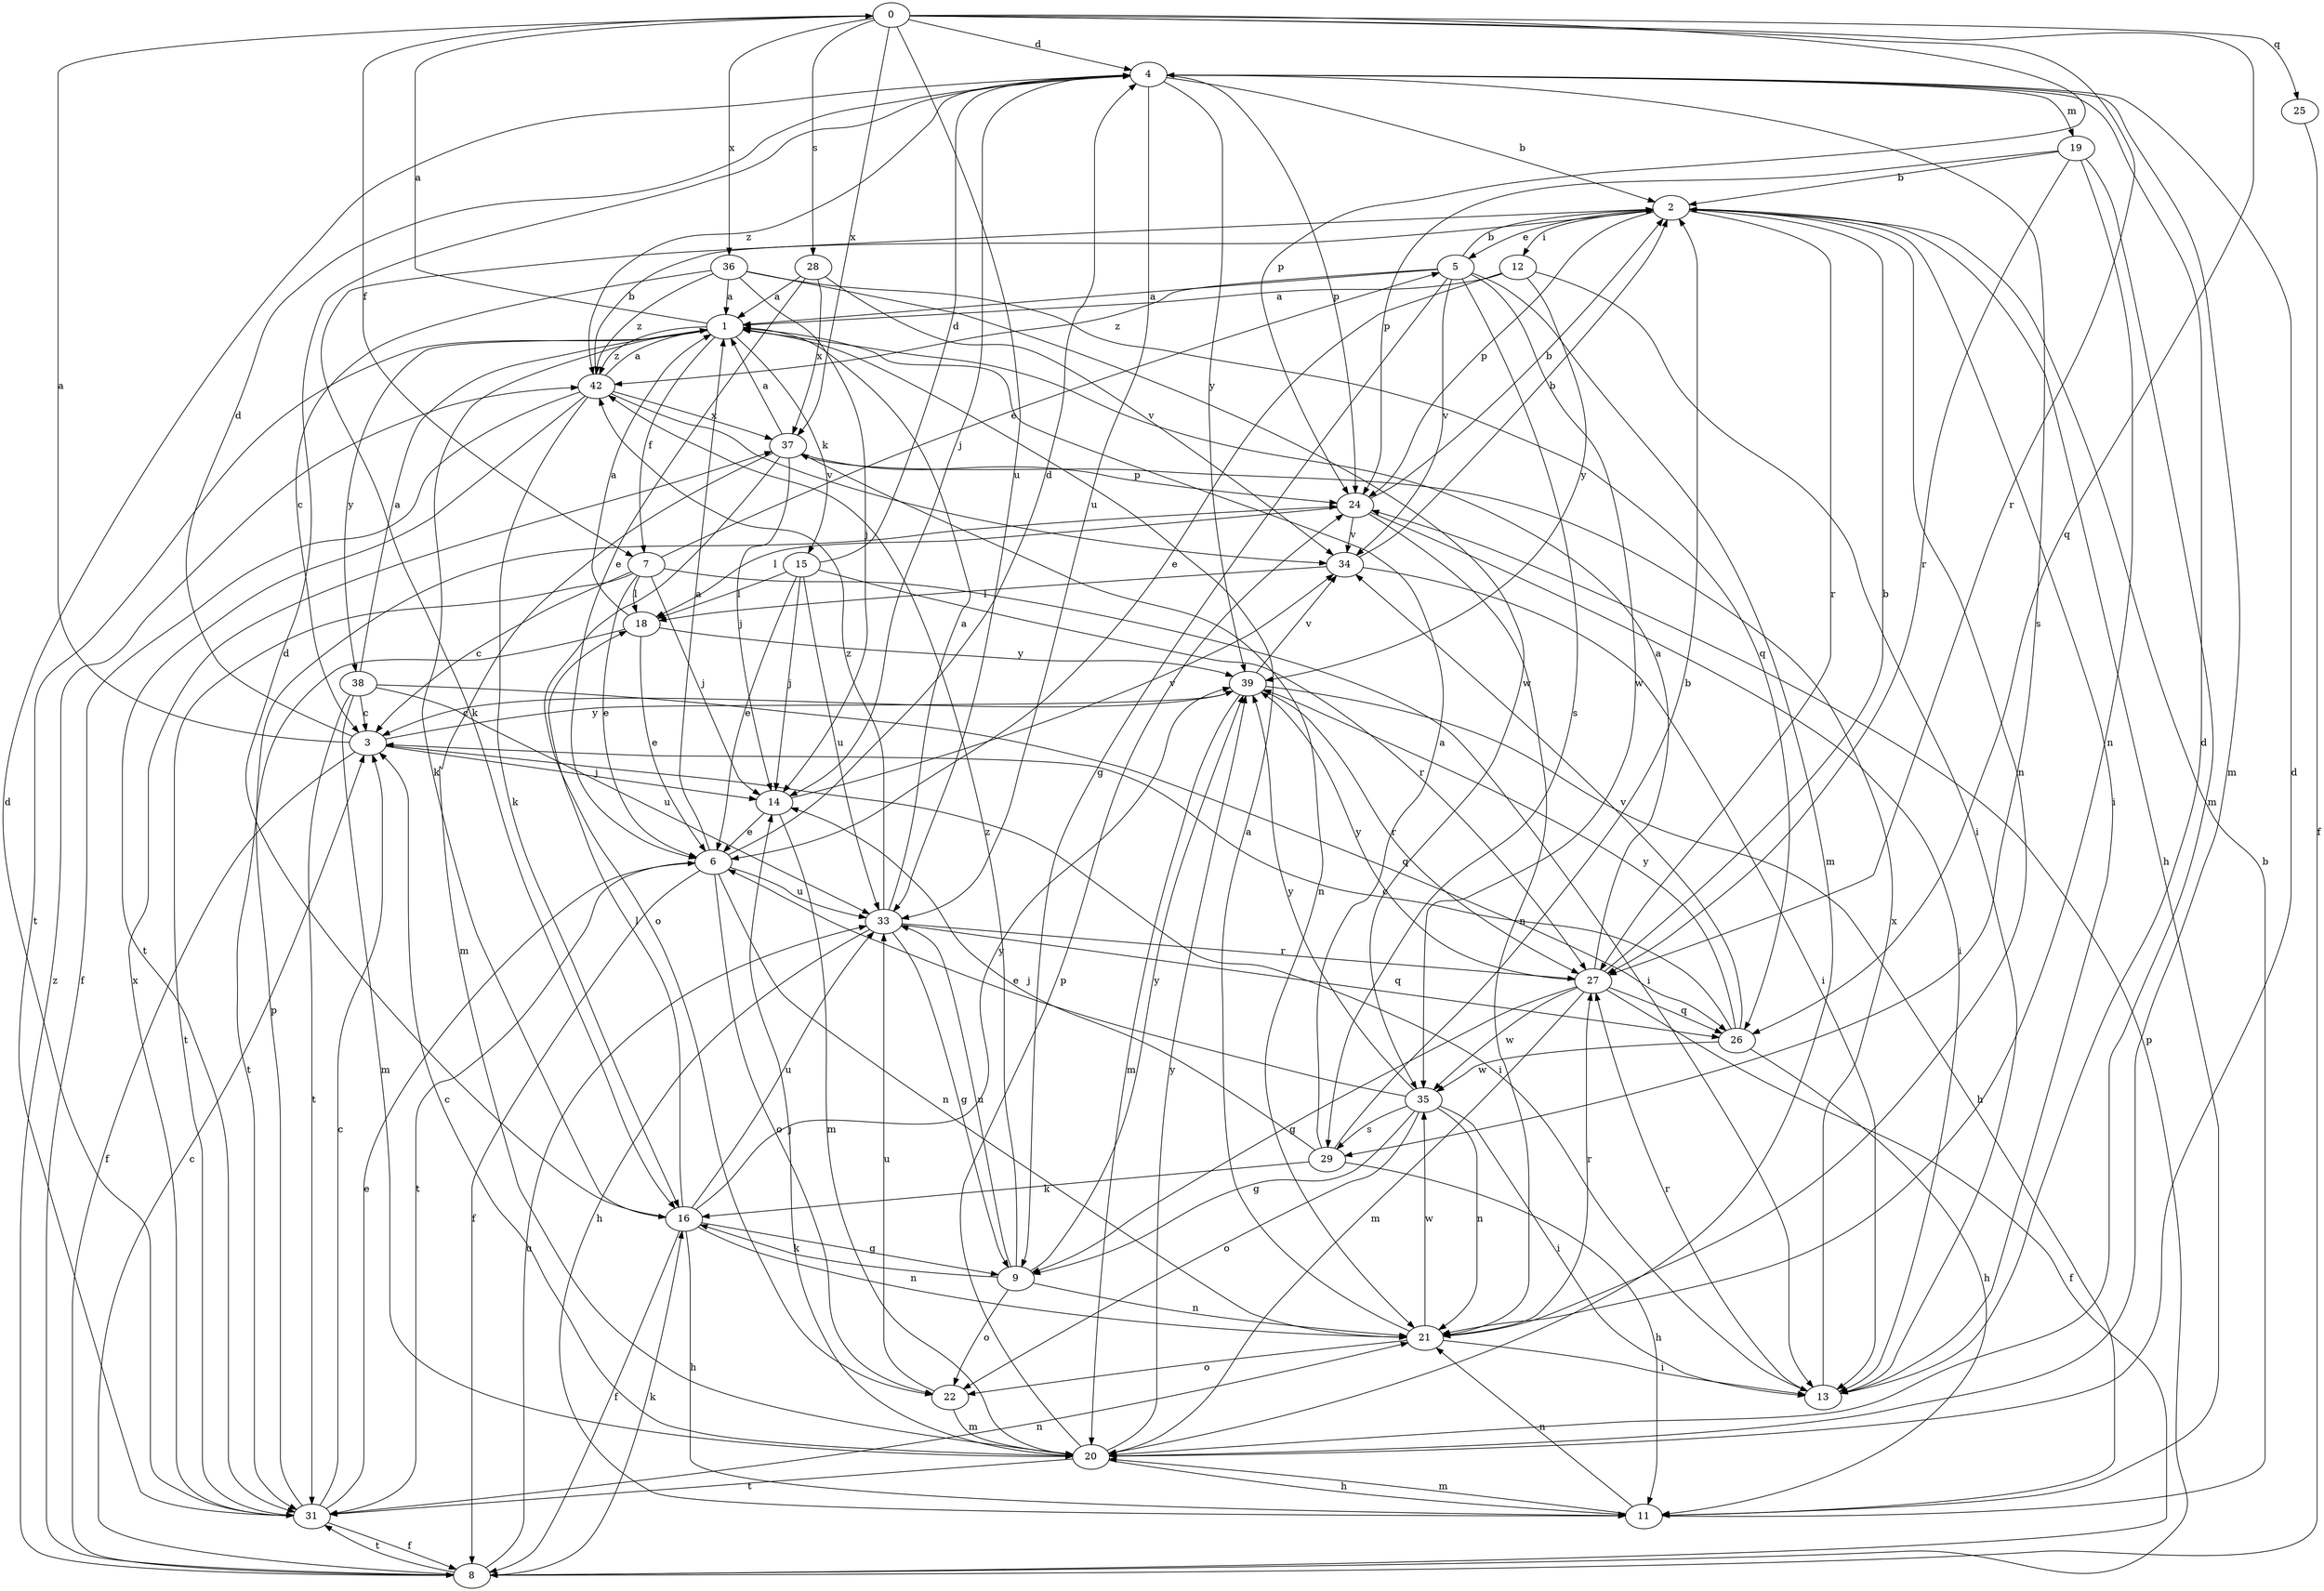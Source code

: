 strict digraph  {
0;
1;
2;
3;
4;
5;
6;
7;
8;
9;
11;
12;
13;
14;
15;
16;
18;
19;
20;
21;
22;
24;
25;
26;
27;
28;
29;
31;
33;
34;
35;
36;
37;
38;
39;
42;
0 -> 4  [label=d];
0 -> 7  [label=f];
0 -> 24  [label=p];
0 -> 25  [label=q];
0 -> 26  [label=q];
0 -> 27  [label=r];
0 -> 28  [label=s];
0 -> 33  [label=u];
0 -> 36  [label=x];
0 -> 37  [label=x];
1 -> 0  [label=a];
1 -> 7  [label=f];
1 -> 15  [label=k];
1 -> 16  [label=k];
1 -> 31  [label=t];
1 -> 38  [label=y];
1 -> 42  [label=z];
2 -> 5  [label=e];
2 -> 11  [label=h];
2 -> 12  [label=i];
2 -> 13  [label=i];
2 -> 16  [label=k];
2 -> 21  [label=n];
2 -> 24  [label=p];
2 -> 27  [label=r];
3 -> 0  [label=a];
3 -> 4  [label=d];
3 -> 8  [label=f];
3 -> 13  [label=i];
3 -> 14  [label=j];
3 -> 39  [label=y];
4 -> 2  [label=b];
4 -> 14  [label=j];
4 -> 19  [label=m];
4 -> 20  [label=m];
4 -> 24  [label=p];
4 -> 29  [label=s];
4 -> 33  [label=u];
4 -> 39  [label=y];
4 -> 42  [label=z];
5 -> 1  [label=a];
5 -> 2  [label=b];
5 -> 9  [label=g];
5 -> 20  [label=m];
5 -> 29  [label=s];
5 -> 34  [label=v];
5 -> 35  [label=w];
5 -> 42  [label=z];
6 -> 1  [label=a];
6 -> 4  [label=d];
6 -> 8  [label=f];
6 -> 21  [label=n];
6 -> 22  [label=o];
6 -> 31  [label=t];
6 -> 33  [label=u];
7 -> 3  [label=c];
7 -> 5  [label=e];
7 -> 6  [label=e];
7 -> 13  [label=i];
7 -> 14  [label=j];
7 -> 18  [label=l];
7 -> 31  [label=t];
8 -> 3  [label=c];
8 -> 16  [label=k];
8 -> 24  [label=p];
8 -> 31  [label=t];
8 -> 33  [label=u];
8 -> 42  [label=z];
9 -> 16  [label=k];
9 -> 21  [label=n];
9 -> 22  [label=o];
9 -> 33  [label=u];
9 -> 39  [label=y];
9 -> 42  [label=z];
11 -> 2  [label=b];
11 -> 20  [label=m];
11 -> 21  [label=n];
12 -> 1  [label=a];
12 -> 6  [label=e];
12 -> 13  [label=i];
12 -> 39  [label=y];
13 -> 4  [label=d];
13 -> 27  [label=r];
13 -> 37  [label=x];
14 -> 6  [label=e];
14 -> 20  [label=m];
14 -> 34  [label=v];
15 -> 4  [label=d];
15 -> 6  [label=e];
15 -> 14  [label=j];
15 -> 18  [label=l];
15 -> 27  [label=r];
15 -> 33  [label=u];
16 -> 4  [label=d];
16 -> 8  [label=f];
16 -> 9  [label=g];
16 -> 11  [label=h];
16 -> 18  [label=l];
16 -> 21  [label=n];
16 -> 33  [label=u];
16 -> 39  [label=y];
18 -> 1  [label=a];
18 -> 6  [label=e];
18 -> 31  [label=t];
18 -> 39  [label=y];
19 -> 2  [label=b];
19 -> 20  [label=m];
19 -> 21  [label=n];
19 -> 24  [label=p];
19 -> 27  [label=r];
20 -> 3  [label=c];
20 -> 4  [label=d];
20 -> 11  [label=h];
20 -> 14  [label=j];
20 -> 24  [label=p];
20 -> 31  [label=t];
20 -> 39  [label=y];
21 -> 1  [label=a];
21 -> 13  [label=i];
21 -> 22  [label=o];
21 -> 27  [label=r];
21 -> 35  [label=w];
22 -> 20  [label=m];
22 -> 33  [label=u];
24 -> 2  [label=b];
24 -> 13  [label=i];
24 -> 18  [label=l];
24 -> 21  [label=n];
24 -> 34  [label=v];
25 -> 8  [label=f];
26 -> 3  [label=c];
26 -> 11  [label=h];
26 -> 34  [label=v];
26 -> 35  [label=w];
26 -> 39  [label=y];
27 -> 1  [label=a];
27 -> 2  [label=b];
27 -> 8  [label=f];
27 -> 9  [label=g];
27 -> 20  [label=m];
27 -> 26  [label=q];
27 -> 35  [label=w];
27 -> 39  [label=y];
28 -> 1  [label=a];
28 -> 6  [label=e];
28 -> 34  [label=v];
28 -> 37  [label=x];
29 -> 1  [label=a];
29 -> 2  [label=b];
29 -> 11  [label=h];
29 -> 14  [label=j];
29 -> 16  [label=k];
31 -> 3  [label=c];
31 -> 4  [label=d];
31 -> 6  [label=e];
31 -> 8  [label=f];
31 -> 21  [label=n];
31 -> 24  [label=p];
31 -> 37  [label=x];
33 -> 1  [label=a];
33 -> 9  [label=g];
33 -> 11  [label=h];
33 -> 26  [label=q];
33 -> 27  [label=r];
33 -> 42  [label=z];
34 -> 2  [label=b];
34 -> 13  [label=i];
34 -> 18  [label=l];
35 -> 6  [label=e];
35 -> 9  [label=g];
35 -> 13  [label=i];
35 -> 21  [label=n];
35 -> 22  [label=o];
35 -> 29  [label=s];
35 -> 39  [label=y];
36 -> 1  [label=a];
36 -> 3  [label=c];
36 -> 14  [label=j];
36 -> 26  [label=q];
36 -> 35  [label=w];
36 -> 42  [label=z];
37 -> 1  [label=a];
37 -> 14  [label=j];
37 -> 20  [label=m];
37 -> 21  [label=n];
37 -> 22  [label=o];
37 -> 24  [label=p];
38 -> 1  [label=a];
38 -> 3  [label=c];
38 -> 20  [label=m];
38 -> 26  [label=q];
38 -> 31  [label=t];
38 -> 33  [label=u];
39 -> 3  [label=c];
39 -> 11  [label=h];
39 -> 20  [label=m];
39 -> 27  [label=r];
39 -> 34  [label=v];
42 -> 1  [label=a];
42 -> 2  [label=b];
42 -> 8  [label=f];
42 -> 16  [label=k];
42 -> 31  [label=t];
42 -> 34  [label=v];
42 -> 37  [label=x];
}
